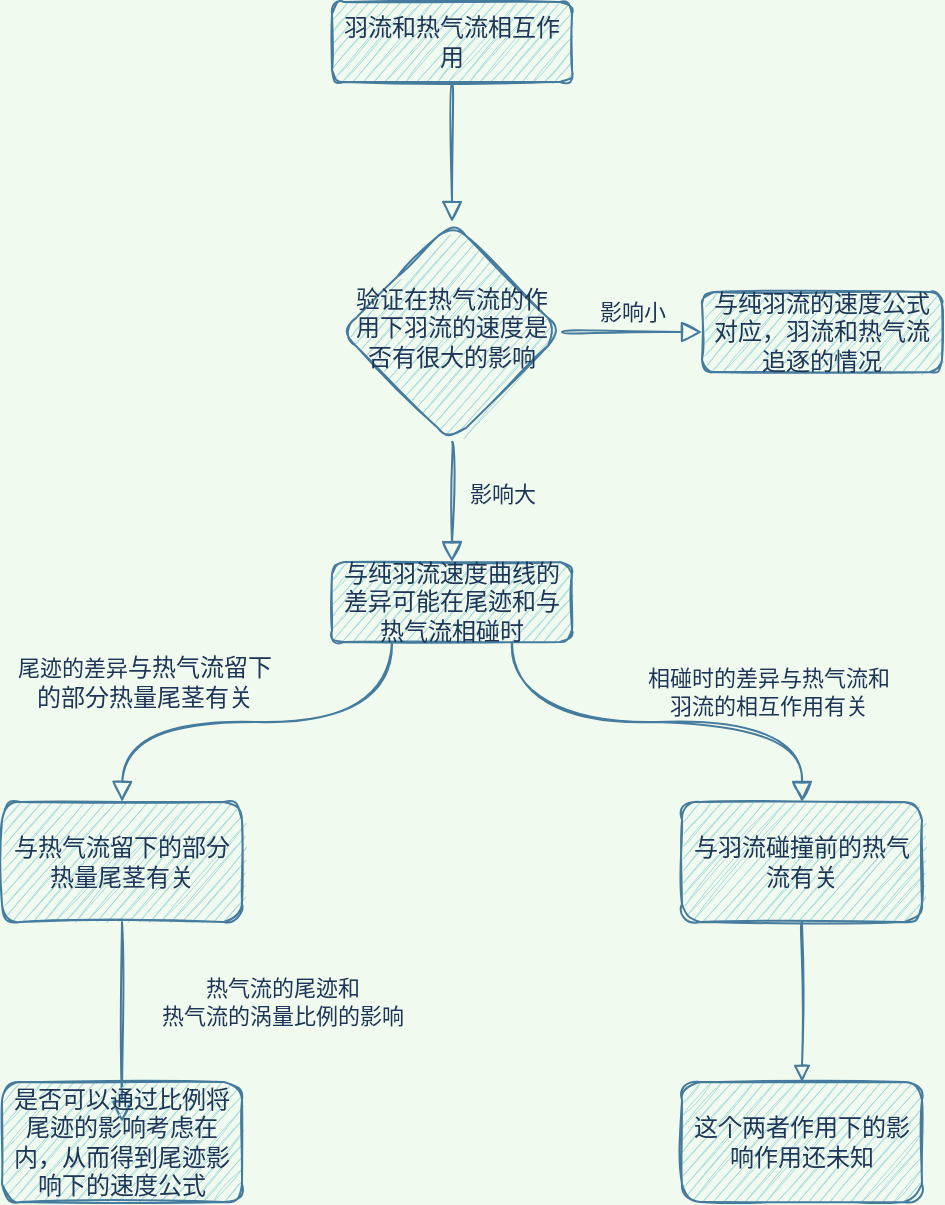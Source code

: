 <mxfile version="14.9.5" type="github" pages="2"><diagram id="C5RBs43oDa-KdzZeNtuy" name="Page-1"><mxGraphModel dx="726" dy="410" grid="1" gridSize="10" guides="1" tooltips="1" connect="1" arrows="1" fold="1" page="1" pageScale="1" pageWidth="1169" pageHeight="1654" background="#F1FAEE" math="0" shadow="0"><root><mxCell id="WIyWlLk6GJQsqaUBKTNV-0"/><mxCell id="WIyWlLk6GJQsqaUBKTNV-1" parent="WIyWlLk6GJQsqaUBKTNV-0"/><mxCell id="WIyWlLk6GJQsqaUBKTNV-2" value="" style="html=1;jettySize=auto;orthogonalLoop=1;fontSize=11;endArrow=block;endFill=0;endSize=8;strokeWidth=1;shadow=0;labelBackgroundColor=none;edgeStyle=orthogonalEdgeStyle;strokeColor=#457B9D;fontColor=#1D3557;sketch=1;curved=1;" parent="WIyWlLk6GJQsqaUBKTNV-1" source="WIyWlLk6GJQsqaUBKTNV-3" target="WIyWlLk6GJQsqaUBKTNV-6" edge="1"><mxGeometry relative="1" as="geometry"/></mxCell><mxCell id="WIyWlLk6GJQsqaUBKTNV-3" value="&lt;font face=&quot;Times New Roman&quot;&gt;羽流和热气流相互作用&lt;/font&gt;" style="whiteSpace=wrap;html=1;fontSize=12;glass=0;strokeWidth=1;shadow=0;fillColor=#A8DADC;strokeColor=#457B9D;fontColor=#1D3557;rounded=1;sketch=1;" parent="WIyWlLk6GJQsqaUBKTNV-1" vertex="1"><mxGeometry x="395" y="70" width="120" height="40" as="geometry"/></mxCell><mxCell id="WIyWlLk6GJQsqaUBKTNV-5" value="影响小" style="edgeStyle=orthogonalEdgeStyle;html=1;jettySize=auto;orthogonalLoop=1;fontSize=11;endArrow=block;endFill=0;endSize=8;strokeWidth=1;shadow=0;labelBackgroundColor=none;strokeColor=#457B9D;fontColor=#1D3557;sketch=1;curved=1;" parent="WIyWlLk6GJQsqaUBKTNV-1" source="WIyWlLk6GJQsqaUBKTNV-6" target="WIyWlLk6GJQsqaUBKTNV-7" edge="1"><mxGeometry y="10" relative="1" as="geometry"><mxPoint as="offset"/></mxGeometry></mxCell><mxCell id="WIyWlLk6GJQsqaUBKTNV-6" value="验证在热气流的作用下羽流的速度是否有很大的影响" style="rhombus;whiteSpace=wrap;html=1;shadow=0;fontFamily=Helvetica;fontSize=12;align=center;strokeWidth=1;spacing=6;spacingTop=-4;fillColor=#A8DADC;strokeColor=#457B9D;fontColor=#1D3557;rounded=1;sketch=1;" parent="WIyWlLk6GJQsqaUBKTNV-1" vertex="1"><mxGeometry x="400" y="180" width="110" height="110" as="geometry"/></mxCell><mxCell id="WIyWlLk6GJQsqaUBKTNV-7" value="与纯羽流的速度公式对应，羽流和热气流追逐的情况" style="whiteSpace=wrap;html=1;fontSize=12;glass=0;strokeWidth=1;shadow=0;fillColor=#A8DADC;strokeColor=#457B9D;fontColor=#1D3557;rounded=1;sketch=1;" parent="WIyWlLk6GJQsqaUBKTNV-1" vertex="1"><mxGeometry x="580" y="215" width="120" height="40" as="geometry"/></mxCell><mxCell id="WIyWlLk6GJQsqaUBKTNV-8" value="影响大" style="html=1;jettySize=auto;orthogonalLoop=1;fontSize=11;endArrow=block;endFill=0;endSize=8;strokeWidth=1;shadow=0;labelBackgroundColor=none;edgeStyle=orthogonalEdgeStyle;strokeColor=#457B9D;fontColor=#1D3557;sketch=1;curved=1;" parent="WIyWlLk6GJQsqaUBKTNV-1" source="WIyWlLk6GJQsqaUBKTNV-6" target="WIyWlLk6GJQsqaUBKTNV-11" edge="1"><mxGeometry x="-0.143" y="25" relative="1" as="geometry"><mxPoint as="offset"/><mxPoint x="455" y="430" as="sourcePoint"/><Array as="points"><mxPoint x="455" y="390"/></Array></mxGeometry></mxCell><mxCell id="WIyWlLk6GJQsqaUBKTNV-11" value="与纯羽流速度曲线的差异可能在尾迹和与热气流相碰时" style="whiteSpace=wrap;html=1;fontSize=12;glass=0;strokeWidth=1;shadow=0;fillColor=#A8DADC;strokeColor=#457B9D;fontColor=#1D3557;rounded=1;sketch=1;" parent="WIyWlLk6GJQsqaUBKTNV-1" vertex="1"><mxGeometry x="395" y="350" width="120" height="40" as="geometry"/></mxCell><mxCell id="imjWjZcPQevqlWEwWaZw-9" value="相碰时的差异与热气流和&lt;br&gt;羽流的相互作用有关" style="html=1;jettySize=auto;orthogonalLoop=1;fontSize=11;endArrow=block;endFill=0;endSize=8;strokeWidth=1;shadow=0;labelBackgroundColor=none;edgeStyle=orthogonalEdgeStyle;strokeColor=#457B9D;fontColor=#1D3557;sketch=1;exitX=0.75;exitY=1;exitDx=0;exitDy=0;curved=1;entryX=0.5;entryY=0;entryDx=0;entryDy=0;" parent="WIyWlLk6GJQsqaUBKTNV-1" source="WIyWlLk6GJQsqaUBKTNV-11" target="VcnlkV_oTQZqw5gRQqVt-0" edge="1"><mxGeometry x="0.489" y="15" relative="1" as="geometry"><mxPoint as="offset"/><mxPoint x="435" y="400" as="sourcePoint"/><mxPoint x="630" y="470" as="targetPoint"/></mxGeometry></mxCell><mxCell id="imjWjZcPQevqlWEwWaZw-10" value="尾迹的差异&lt;span style=&quot;font-size: 12px&quot;&gt;与热气流留下&lt;br&gt;的部分热量尾茎有关&lt;/span&gt;" style="html=1;jettySize=auto;orthogonalLoop=1;fontSize=11;endArrow=block;endFill=0;endSize=8;strokeWidth=1;shadow=0;labelBackgroundColor=none;edgeStyle=orthogonalEdgeStyle;strokeColor=#457B9D;fontColor=#1D3557;sketch=1;exitX=0.25;exitY=1;exitDx=0;exitDy=0;curved=1;" parent="WIyWlLk6GJQsqaUBKTNV-1" source="WIyWlLk6GJQsqaUBKTNV-11" edge="1"><mxGeometry x="0.535" y="-20" relative="1" as="geometry"><mxPoint as="offset"/><mxPoint x="495" y="400" as="sourcePoint"/><mxPoint x="290" y="470" as="targetPoint"/></mxGeometry></mxCell><mxCell id="imjWjZcPQevqlWEwWaZw-11" value="与热气流留下的部分热量尾茎有关" style="rounded=1;whiteSpace=wrap;html=1;sketch=1;fontColor=#1D3557;strokeColor=#457B9D;fillColor=#A8DADC;" parent="WIyWlLk6GJQsqaUBKTNV-1" vertex="1"><mxGeometry x="230" y="470" width="120" height="60" as="geometry"/></mxCell><mxCell id="VcnlkV_oTQZqw5gRQqVt-4" value="" style="edgeStyle=orthogonalEdgeStyle;curved=1;sketch=1;orthogonalLoop=1;jettySize=auto;html=1;labelBackgroundColor=none;fontColor=#1D3557;endArrow=block;endFill=0;strokeColor=#457B9D;fillColor=#A8DADC;" parent="WIyWlLk6GJQsqaUBKTNV-1" source="VcnlkV_oTQZqw5gRQqVt-0" target="VcnlkV_oTQZqw5gRQqVt-3" edge="1"><mxGeometry relative="1" as="geometry"/></mxCell><mxCell id="VcnlkV_oTQZqw5gRQqVt-0" value="与羽流碰撞前的热气流有关" style="rounded=1;whiteSpace=wrap;html=1;sketch=1;fontColor=#1D3557;strokeColor=#457B9D;fillColor=#A8DADC;" parent="WIyWlLk6GJQsqaUBKTNV-1" vertex="1"><mxGeometry x="570" y="470" width="120" height="60" as="geometry"/></mxCell><mxCell id="VcnlkV_oTQZqw5gRQqVt-1" value="热气流的尾迹和&lt;br&gt;热气流的涡量比例的影响" style="html=1;jettySize=auto;orthogonalLoop=1;fontSize=11;endArrow=block;endFill=0;endSize=8;strokeWidth=1;shadow=0;labelBackgroundColor=none;edgeStyle=orthogonalEdgeStyle;strokeColor=#457B9D;fontColor=#1D3557;sketch=1;curved=1;" parent="WIyWlLk6GJQsqaUBKTNV-1" edge="1"><mxGeometry x="-0.2" y="80" relative="1" as="geometry"><mxPoint as="offset"/><mxPoint x="290" y="530" as="sourcePoint"/><mxPoint x="290" y="630" as="targetPoint"/><Array as="points"><mxPoint x="290" y="570"/><mxPoint x="290" y="570"/></Array></mxGeometry></mxCell><mxCell id="VcnlkV_oTQZqw5gRQqVt-2" value="是否可以通过比例将尾迹的影响考虑在内，从而得到尾迹影响下的速度公式" style="rounded=1;whiteSpace=wrap;html=1;sketch=1;fontColor=#1D3557;strokeColor=#457B9D;fillColor=#A8DADC;" parent="WIyWlLk6GJQsqaUBKTNV-1" vertex="1"><mxGeometry x="230" y="610" width="120" height="60" as="geometry"/></mxCell><mxCell id="VcnlkV_oTQZqw5gRQqVt-3" value="这个两者作用下的影响作用还未知" style="rounded=1;whiteSpace=wrap;html=1;fontColor=#1D3557;strokeColor=#457B9D;fillColor=#A8DADC;sketch=1;" parent="WIyWlLk6GJQsqaUBKTNV-1" vertex="1"><mxGeometry x="570" y="610" width="120" height="60" as="geometry"/></mxCell></root></mxGraphModel></diagram><diagram id="-VfU3PA-5Ooow9AQVcGZ" name="第 2 页"><mxGraphModel dx="1052" dy="595" grid="1" gridSize="10" guides="1" tooltips="1" connect="1" arrows="1" fold="1" page="1" pageScale="1" pageWidth="1654" pageHeight="1169" math="0" shadow="0"><root><mxCell id="TWEdjQajlQbPpBjL3Qbx-0"/><mxCell id="TWEdjQajlQbPpBjL3Qbx-1" parent="TWEdjQajlQbPpBjL3Qbx-0"/><mxCell id="FGsNUzey4x6Smrw8-Mty-0" value="" style="rounded=0;whiteSpace=wrap;html=1;sketch=1;fontColor=#1D3557;strokeColor=#457B9D;fillColor=#A8DADC;" vertex="1" parent="TWEdjQajlQbPpBjL3Qbx-1"><mxGeometry x="70" y="10" width="980" height="580" as="geometry"/></mxCell></root></mxGraphModel></diagram></mxfile>